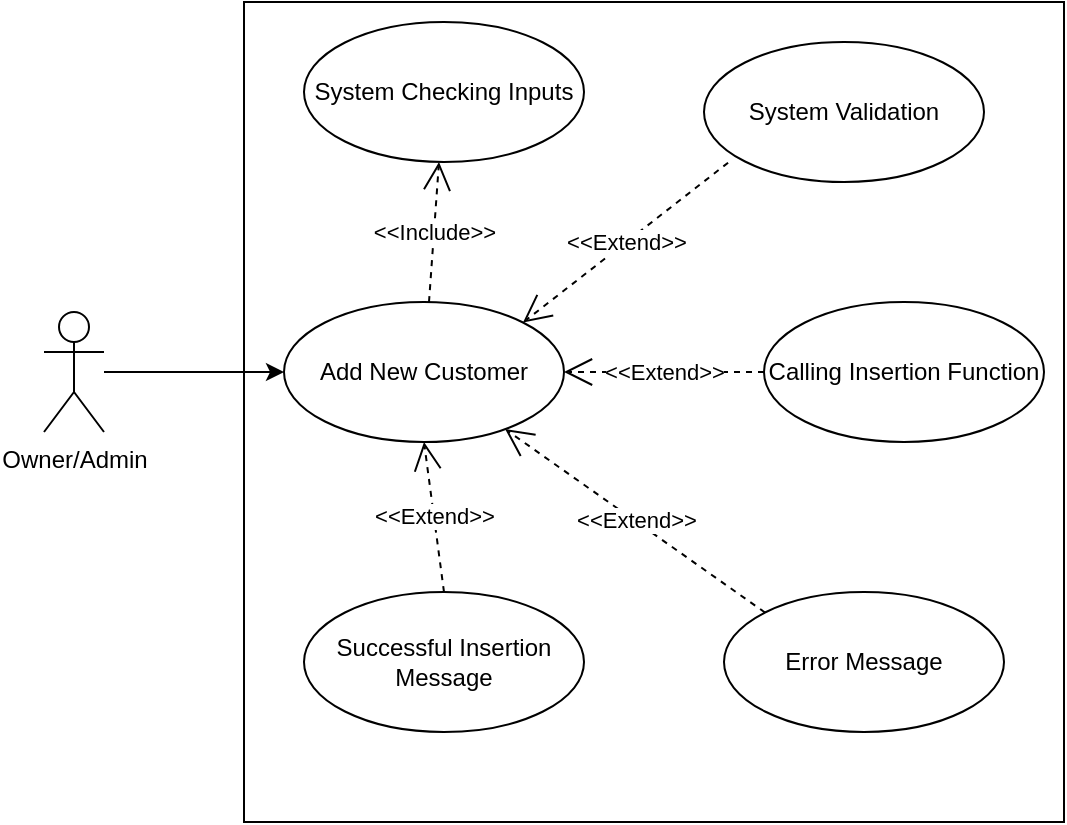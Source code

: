 <mxfile version="22.1.5" type="device" pages="5">
  <diagram name="Add Customer" id="yTBnHWJTKA_u_PjYK0fe">
    <mxGraphModel dx="1060" dy="570" grid="1" gridSize="10" guides="1" tooltips="1" connect="1" arrows="1" fold="1" page="1" pageScale="1" pageWidth="1100" pageHeight="850" math="0" shadow="0">
      <root>
        <mxCell id="0" />
        <mxCell id="1" parent="0" />
        <mxCell id="Q5OW2qCF10fPnXznPesb-1" value="" style="whiteSpace=wrap;html=1;aspect=fixed;fillColor=none;strokeColor=default;" vertex="1" parent="1">
          <mxGeometry x="240" y="60" width="410" height="410" as="geometry" />
        </mxCell>
        <mxCell id="Q5OW2qCF10fPnXznPesb-12" style="edgeStyle=orthogonalEdgeStyle;rounded=0;orthogonalLoop=1;jettySize=auto;html=1;" edge="1" parent="1" source="Q5OW2qCF10fPnXznPesb-2" target="Q5OW2qCF10fPnXznPesb-3">
          <mxGeometry relative="1" as="geometry" />
        </mxCell>
        <mxCell id="Q5OW2qCF10fPnXznPesb-2" value="Owner/Admin" style="shape=umlActor;verticalLabelPosition=bottom;verticalAlign=top;html=1;" vertex="1" parent="1">
          <mxGeometry x="140" y="215" width="30" height="60" as="geometry" />
        </mxCell>
        <mxCell id="Q5OW2qCF10fPnXznPesb-3" value="Add New Customer" style="ellipse;whiteSpace=wrap;html=1;" vertex="1" parent="1">
          <mxGeometry x="260" y="210" width="140" height="70" as="geometry" />
        </mxCell>
        <mxCell id="Q5OW2qCF10fPnXznPesb-4" value="Successful Insertion Message" style="ellipse;whiteSpace=wrap;html=1;" vertex="1" parent="1">
          <mxGeometry x="270" y="355" width="140" height="70" as="geometry" />
        </mxCell>
        <mxCell id="Q5OW2qCF10fPnXznPesb-5" value="Error Message" style="ellipse;whiteSpace=wrap;html=1;" vertex="1" parent="1">
          <mxGeometry x="480" y="355" width="140" height="70" as="geometry" />
        </mxCell>
        <mxCell id="Q5OW2qCF10fPnXznPesb-6" value="Calling Insertion Function" style="ellipse;whiteSpace=wrap;html=1;" vertex="1" parent="1">
          <mxGeometry x="500" y="210" width="140" height="70" as="geometry" />
        </mxCell>
        <mxCell id="Q5OW2qCF10fPnXznPesb-7" value="System Checking Inputs" style="ellipse;whiteSpace=wrap;html=1;" vertex="1" parent="1">
          <mxGeometry x="270" y="70" width="140" height="70" as="geometry" />
        </mxCell>
        <mxCell id="Q5OW2qCF10fPnXznPesb-8" value="System Validation" style="ellipse;whiteSpace=wrap;html=1;" vertex="1" parent="1">
          <mxGeometry x="470" y="80" width="140" height="70" as="geometry" />
        </mxCell>
        <mxCell id="Q5OW2qCF10fPnXznPesb-9" value="&amp;lt;&amp;lt;Include&amp;gt;&amp;gt;" style="endArrow=open;endSize=12;dashed=1;html=1;rounded=0;" edge="1" parent="1" source="Q5OW2qCF10fPnXznPesb-3" target="Q5OW2qCF10fPnXznPesb-7">
          <mxGeometry width="160" relative="1" as="geometry">
            <mxPoint x="500" y="150" as="sourcePoint" />
            <mxPoint x="340" y="150" as="targetPoint" />
          </mxGeometry>
        </mxCell>
        <mxCell id="Q5OW2qCF10fPnXznPesb-10" value="&amp;lt;&amp;lt;Extend&amp;gt;&amp;gt;" style="endArrow=open;endSize=12;dashed=1;html=1;rounded=0;entryX=1;entryY=0;entryDx=0;entryDy=0;exitX=0.086;exitY=0.862;exitDx=0;exitDy=0;exitPerimeter=0;" edge="1" parent="1" source="Q5OW2qCF10fPnXznPesb-8" target="Q5OW2qCF10fPnXznPesb-3">
          <mxGeometry width="160" relative="1" as="geometry">
            <mxPoint x="350" y="215" as="sourcePoint" />
            <mxPoint x="350" y="160" as="targetPoint" />
          </mxGeometry>
        </mxCell>
        <mxCell id="Q5OW2qCF10fPnXznPesb-11" value="&amp;lt;&amp;lt;Extend&amp;gt;&amp;gt;" style="endArrow=open;endSize=12;dashed=1;html=1;rounded=0;exitX=0;exitY=0.5;exitDx=0;exitDy=0;" edge="1" parent="1" source="Q5OW2qCF10fPnXznPesb-6" target="Q5OW2qCF10fPnXznPesb-3">
          <mxGeometry width="160" relative="1" as="geometry">
            <mxPoint x="492" y="150" as="sourcePoint" />
            <mxPoint x="410" y="240" as="targetPoint" />
          </mxGeometry>
        </mxCell>
        <mxCell id="Q5OW2qCF10fPnXznPesb-13" value="&amp;lt;&amp;lt;Extend&amp;gt;&amp;gt;" style="endArrow=open;endSize=12;dashed=1;html=1;rounded=0;exitX=0;exitY=0;exitDx=0;exitDy=0;" edge="1" parent="1" source="Q5OW2qCF10fPnXznPesb-5" target="Q5OW2qCF10fPnXznPesb-3">
          <mxGeometry width="160" relative="1" as="geometry">
            <mxPoint x="492" y="150" as="sourcePoint" />
            <mxPoint x="389" y="230" as="targetPoint" />
          </mxGeometry>
        </mxCell>
        <mxCell id="Q5OW2qCF10fPnXznPesb-14" value="&amp;lt;&amp;lt;Extend&amp;gt;&amp;gt;" style="endArrow=open;endSize=12;dashed=1;html=1;rounded=0;entryX=0.5;entryY=1;entryDx=0;entryDy=0;exitX=0.5;exitY=0;exitDx=0;exitDy=0;" edge="1" parent="1" source="Q5OW2qCF10fPnXznPesb-4" target="Q5OW2qCF10fPnXznPesb-3">
          <mxGeometry width="160" relative="1" as="geometry">
            <mxPoint x="502" y="160" as="sourcePoint" />
            <mxPoint x="399" y="240" as="targetPoint" />
          </mxGeometry>
        </mxCell>
      </root>
    </mxGraphModel>
  </diagram>
  <diagram name="Modify Customer" id="5jCCq6QlvNcepWptNSjZ">
    <mxGraphModel dx="873" dy="469" grid="1" gridSize="10" guides="1" tooltips="1" connect="1" arrows="1" fold="1" page="1" pageScale="1" pageWidth="1100" pageHeight="850" math="0" shadow="0">
      <root>
        <mxCell id="qmGypnQEwG-DnGRrSVPr-0" />
        <mxCell id="qmGypnQEwG-DnGRrSVPr-1" parent="qmGypnQEwG-DnGRrSVPr-0" />
        <mxCell id="qmGypnQEwG-DnGRrSVPr-2" value="" style="whiteSpace=wrap;html=1;aspect=fixed;fillColor=none;strokeColor=default;" vertex="1" parent="qmGypnQEwG-DnGRrSVPr-1">
          <mxGeometry x="240" y="60" width="410" height="410" as="geometry" />
        </mxCell>
        <mxCell id="qmGypnQEwG-DnGRrSVPr-3" style="edgeStyle=orthogonalEdgeStyle;rounded=0;orthogonalLoop=1;jettySize=auto;html=1;" edge="1" parent="qmGypnQEwG-DnGRrSVPr-1" source="qmGypnQEwG-DnGRrSVPr-4" target="qmGypnQEwG-DnGRrSVPr-5">
          <mxGeometry relative="1" as="geometry" />
        </mxCell>
        <mxCell id="qmGypnQEwG-DnGRrSVPr-4" value="Owner/Admin" style="shape=umlActor;verticalLabelPosition=bottom;verticalAlign=top;html=1;" vertex="1" parent="qmGypnQEwG-DnGRrSVPr-1">
          <mxGeometry x="140" y="215" width="30" height="60" as="geometry" />
        </mxCell>
        <mxCell id="qmGypnQEwG-DnGRrSVPr-5" value="Modify Customer" style="ellipse;whiteSpace=wrap;html=1;" vertex="1" parent="qmGypnQEwG-DnGRrSVPr-1">
          <mxGeometry x="260" y="210" width="140" height="70" as="geometry" />
        </mxCell>
        <mxCell id="qmGypnQEwG-DnGRrSVPr-6" value="Successful Editing Message" style="ellipse;whiteSpace=wrap;html=1;" vertex="1" parent="qmGypnQEwG-DnGRrSVPr-1">
          <mxGeometry x="270" y="355" width="140" height="70" as="geometry" />
        </mxCell>
        <mxCell id="qmGypnQEwG-DnGRrSVPr-7" value="Error Message" style="ellipse;whiteSpace=wrap;html=1;" vertex="1" parent="qmGypnQEwG-DnGRrSVPr-1">
          <mxGeometry x="480" y="355" width="140" height="70" as="geometry" />
        </mxCell>
        <mxCell id="qmGypnQEwG-DnGRrSVPr-8" value="Calling Editing Function" style="ellipse;whiteSpace=wrap;html=1;" vertex="1" parent="qmGypnQEwG-DnGRrSVPr-1">
          <mxGeometry x="500" y="210" width="140" height="70" as="geometry" />
        </mxCell>
        <mxCell id="qmGypnQEwG-DnGRrSVPr-9" value="System Checking Inputs" style="ellipse;whiteSpace=wrap;html=1;" vertex="1" parent="qmGypnQEwG-DnGRrSVPr-1">
          <mxGeometry x="270" y="70" width="140" height="70" as="geometry" />
        </mxCell>
        <mxCell id="qmGypnQEwG-DnGRrSVPr-10" value="System Validation" style="ellipse;whiteSpace=wrap;html=1;" vertex="1" parent="qmGypnQEwG-DnGRrSVPr-1">
          <mxGeometry x="470" y="80" width="140" height="70" as="geometry" />
        </mxCell>
        <mxCell id="qmGypnQEwG-DnGRrSVPr-11" value="&amp;lt;&amp;lt;Include&amp;gt;&amp;gt;" style="endArrow=open;endSize=12;dashed=1;html=1;rounded=0;" edge="1" parent="qmGypnQEwG-DnGRrSVPr-1" source="qmGypnQEwG-DnGRrSVPr-5" target="qmGypnQEwG-DnGRrSVPr-9">
          <mxGeometry width="160" relative="1" as="geometry">
            <mxPoint x="500" y="150" as="sourcePoint" />
            <mxPoint x="340" y="150" as="targetPoint" />
          </mxGeometry>
        </mxCell>
        <mxCell id="qmGypnQEwG-DnGRrSVPr-12" value="&amp;lt;&amp;lt;Extend&amp;gt;&amp;gt;" style="endArrow=open;endSize=12;dashed=1;html=1;rounded=0;entryX=1;entryY=0;entryDx=0;entryDy=0;exitX=0.086;exitY=0.862;exitDx=0;exitDy=0;exitPerimeter=0;" edge="1" parent="qmGypnQEwG-DnGRrSVPr-1" source="qmGypnQEwG-DnGRrSVPr-10" target="qmGypnQEwG-DnGRrSVPr-5">
          <mxGeometry width="160" relative="1" as="geometry">
            <mxPoint x="350" y="215" as="sourcePoint" />
            <mxPoint x="350" y="160" as="targetPoint" />
          </mxGeometry>
        </mxCell>
        <mxCell id="qmGypnQEwG-DnGRrSVPr-13" value="&amp;lt;&amp;lt;Extend&amp;gt;&amp;gt;" style="endArrow=open;endSize=12;dashed=1;html=1;rounded=0;exitX=0;exitY=0.5;exitDx=0;exitDy=0;" edge="1" parent="qmGypnQEwG-DnGRrSVPr-1" source="qmGypnQEwG-DnGRrSVPr-8" target="qmGypnQEwG-DnGRrSVPr-5">
          <mxGeometry width="160" relative="1" as="geometry">
            <mxPoint x="492" y="150" as="sourcePoint" />
            <mxPoint x="410" y="240" as="targetPoint" />
          </mxGeometry>
        </mxCell>
        <mxCell id="qmGypnQEwG-DnGRrSVPr-14" value="&amp;lt;&amp;lt;Extend&amp;gt;&amp;gt;" style="endArrow=open;endSize=12;dashed=1;html=1;rounded=0;exitX=0;exitY=0;exitDx=0;exitDy=0;" edge="1" parent="qmGypnQEwG-DnGRrSVPr-1" source="qmGypnQEwG-DnGRrSVPr-7" target="qmGypnQEwG-DnGRrSVPr-5">
          <mxGeometry width="160" relative="1" as="geometry">
            <mxPoint x="492" y="150" as="sourcePoint" />
            <mxPoint x="389" y="230" as="targetPoint" />
          </mxGeometry>
        </mxCell>
        <mxCell id="qmGypnQEwG-DnGRrSVPr-15" value="&amp;lt;&amp;lt;Extend&amp;gt;&amp;gt;" style="endArrow=open;endSize=12;dashed=1;html=1;rounded=0;entryX=0.5;entryY=1;entryDx=0;entryDy=0;exitX=0.5;exitY=0;exitDx=0;exitDy=0;" edge="1" parent="qmGypnQEwG-DnGRrSVPr-1" source="qmGypnQEwG-DnGRrSVPr-6" target="qmGypnQEwG-DnGRrSVPr-5">
          <mxGeometry width="160" relative="1" as="geometry">
            <mxPoint x="502" y="160" as="sourcePoint" />
            <mxPoint x="399" y="240" as="targetPoint" />
          </mxGeometry>
        </mxCell>
      </root>
    </mxGraphModel>
  </diagram>
  <diagram name="Remove Customer" id="nAbFDOhm2sI3lqlyE7MI">
    <mxGraphModel dx="1060" dy="570" grid="1" gridSize="10" guides="1" tooltips="1" connect="1" arrows="1" fold="1" page="1" pageScale="1" pageWidth="1100" pageHeight="850" math="0" shadow="0">
      <root>
        <mxCell id="KbdfaKuHcUSB70Pp0mJX-0" />
        <mxCell id="KbdfaKuHcUSB70Pp0mJX-1" parent="KbdfaKuHcUSB70Pp0mJX-0" />
        <mxCell id="KbdfaKuHcUSB70Pp0mJX-2" value="" style="whiteSpace=wrap;html=1;aspect=fixed;fillColor=none;strokeColor=default;" vertex="1" parent="KbdfaKuHcUSB70Pp0mJX-1">
          <mxGeometry x="240" y="60" width="410" height="410" as="geometry" />
        </mxCell>
        <mxCell id="KbdfaKuHcUSB70Pp0mJX-3" style="edgeStyle=orthogonalEdgeStyle;rounded=0;orthogonalLoop=1;jettySize=auto;html=1;" edge="1" parent="KbdfaKuHcUSB70Pp0mJX-1" source="KbdfaKuHcUSB70Pp0mJX-4" target="KbdfaKuHcUSB70Pp0mJX-5">
          <mxGeometry relative="1" as="geometry" />
        </mxCell>
        <mxCell id="KbdfaKuHcUSB70Pp0mJX-4" value="Owner/Admin" style="shape=umlActor;verticalLabelPosition=bottom;verticalAlign=top;html=1;" vertex="1" parent="KbdfaKuHcUSB70Pp0mJX-1">
          <mxGeometry x="140" y="215" width="30" height="60" as="geometry" />
        </mxCell>
        <mxCell id="KbdfaKuHcUSB70Pp0mJX-5" value="Remove Customer" style="ellipse;whiteSpace=wrap;html=1;" vertex="1" parent="KbdfaKuHcUSB70Pp0mJX-1">
          <mxGeometry x="260" y="210" width="140" height="70" as="geometry" />
        </mxCell>
        <mxCell id="KbdfaKuHcUSB70Pp0mJX-6" value="Successful Deleltion Message" style="ellipse;whiteSpace=wrap;html=1;" vertex="1" parent="KbdfaKuHcUSB70Pp0mJX-1">
          <mxGeometry x="260" y="380" width="140" height="70" as="geometry" />
        </mxCell>
        <mxCell id="KbdfaKuHcUSB70Pp0mJX-7" value="Error Message" style="ellipse;whiteSpace=wrap;html=1;" vertex="1" parent="KbdfaKuHcUSB70Pp0mJX-1">
          <mxGeometry x="460" y="380" width="140" height="70" as="geometry" />
        </mxCell>
        <mxCell id="KbdfaKuHcUSB70Pp0mJX-8" value="Calling Deleting Function" style="ellipse;whiteSpace=wrap;html=1;" vertex="1" parent="KbdfaKuHcUSB70Pp0mJX-1">
          <mxGeometry x="500" y="190" width="140" height="70" as="geometry" />
        </mxCell>
        <mxCell id="KbdfaKuHcUSB70Pp0mJX-9" value="System Checking Inputs" style="ellipse;whiteSpace=wrap;html=1;" vertex="1" parent="KbdfaKuHcUSB70Pp0mJX-1">
          <mxGeometry x="270" y="70" width="140" height="70" as="geometry" />
        </mxCell>
        <mxCell id="KbdfaKuHcUSB70Pp0mJX-10" value="System Validation" style="ellipse;whiteSpace=wrap;html=1;" vertex="1" parent="KbdfaKuHcUSB70Pp0mJX-1">
          <mxGeometry x="480" y="70" width="140" height="70" as="geometry" />
        </mxCell>
        <mxCell id="KbdfaKuHcUSB70Pp0mJX-11" value="&amp;lt;&amp;lt;Include&amp;gt;&amp;gt;" style="endArrow=open;endSize=12;dashed=1;html=1;rounded=0;" edge="1" parent="KbdfaKuHcUSB70Pp0mJX-1" source="KbdfaKuHcUSB70Pp0mJX-5" target="KbdfaKuHcUSB70Pp0mJX-9">
          <mxGeometry width="160" relative="1" as="geometry">
            <mxPoint x="500" y="150" as="sourcePoint" />
            <mxPoint x="340" y="150" as="targetPoint" />
          </mxGeometry>
        </mxCell>
        <mxCell id="KbdfaKuHcUSB70Pp0mJX-12" value="&amp;lt;&amp;lt;Extend&amp;gt;&amp;gt;" style="endArrow=open;endSize=12;dashed=1;html=1;rounded=0;entryX=1;entryY=0;entryDx=0;entryDy=0;exitX=0.086;exitY=0.862;exitDx=0;exitDy=0;exitPerimeter=0;" edge="1" parent="KbdfaKuHcUSB70Pp0mJX-1" source="KbdfaKuHcUSB70Pp0mJX-10" target="KbdfaKuHcUSB70Pp0mJX-5">
          <mxGeometry width="160" relative="1" as="geometry">
            <mxPoint x="350" y="215" as="sourcePoint" />
            <mxPoint x="350" y="160" as="targetPoint" />
          </mxGeometry>
        </mxCell>
        <mxCell id="KbdfaKuHcUSB70Pp0mJX-13" value="&amp;lt;&amp;lt;Extend&amp;gt;&amp;gt;" style="endArrow=open;endSize=12;dashed=1;html=1;rounded=0;exitX=0;exitY=0.5;exitDx=0;exitDy=0;" edge="1" parent="KbdfaKuHcUSB70Pp0mJX-1" source="KbdfaKuHcUSB70Pp0mJX-8" target="KbdfaKuHcUSB70Pp0mJX-5">
          <mxGeometry width="160" relative="1" as="geometry">
            <mxPoint x="492" y="150" as="sourcePoint" />
            <mxPoint x="410" y="240" as="targetPoint" />
          </mxGeometry>
        </mxCell>
        <mxCell id="KbdfaKuHcUSB70Pp0mJX-14" value="&amp;lt;&amp;lt;Extend&amp;gt;&amp;gt;" style="endArrow=open;endSize=12;dashed=1;html=1;rounded=0;exitX=0;exitY=0;exitDx=0;exitDy=0;" edge="1" parent="KbdfaKuHcUSB70Pp0mJX-1" source="KbdfaKuHcUSB70Pp0mJX-7" target="KbdfaKuHcUSB70Pp0mJX-5">
          <mxGeometry width="160" relative="1" as="geometry">
            <mxPoint x="492" y="150" as="sourcePoint" />
            <mxPoint x="389" y="230" as="targetPoint" />
          </mxGeometry>
        </mxCell>
        <mxCell id="KbdfaKuHcUSB70Pp0mJX-15" value="&amp;lt;&amp;lt;Extend&amp;gt;&amp;gt;" style="endArrow=open;endSize=12;dashed=1;html=1;rounded=0;entryX=0.5;entryY=1;entryDx=0;entryDy=0;exitX=0.5;exitY=0;exitDx=0;exitDy=0;" edge="1" parent="KbdfaKuHcUSB70Pp0mJX-1" source="KbdfaKuHcUSB70Pp0mJX-6" target="KbdfaKuHcUSB70Pp0mJX-5">
          <mxGeometry width="160" relative="1" as="geometry">
            <mxPoint x="502" y="160" as="sourcePoint" />
            <mxPoint x="399" y="240" as="targetPoint" />
          </mxGeometry>
        </mxCell>
        <mxCell id="h75atMXM1YhnPhtVtQPT-0" value="Confirmation Message" style="ellipse;whiteSpace=wrap;html=1;" vertex="1" parent="KbdfaKuHcUSB70Pp0mJX-1">
          <mxGeometry x="492" y="280" width="140" height="70" as="geometry" />
        </mxCell>
        <mxCell id="h75atMXM1YhnPhtVtQPT-1" value="&amp;lt;&amp;lt;Extend&amp;gt;&amp;gt;" style="endArrow=open;endSize=12;dashed=1;html=1;rounded=0;exitX=0;exitY=0.5;exitDx=0;exitDy=0;entryX=0.923;entryY=0.772;entryDx=0;entryDy=0;entryPerimeter=0;" edge="1" parent="KbdfaKuHcUSB70Pp0mJX-1" source="h75atMXM1YhnPhtVtQPT-0" target="KbdfaKuHcUSB70Pp0mJX-5">
          <mxGeometry width="160" relative="1" as="geometry">
            <mxPoint x="484" y="240" as="sourcePoint" />
            <mxPoint x="390" y="327" as="targetPoint" />
          </mxGeometry>
        </mxCell>
      </root>
    </mxGraphModel>
  </diagram>
  <diagram name="Show Customer" id="PFWZCr1sxLasgaIq8HBq">
    <mxGraphModel dx="873" dy="469" grid="1" gridSize="10" guides="1" tooltips="1" connect="1" arrows="1" fold="1" page="1" pageScale="1" pageWidth="1100" pageHeight="850" math="0" shadow="0">
      <root>
        <mxCell id="dESsBKoA4fLgDPKlcfKF-0" />
        <mxCell id="dESsBKoA4fLgDPKlcfKF-1" parent="dESsBKoA4fLgDPKlcfKF-0" />
        <mxCell id="dESsBKoA4fLgDPKlcfKF-2" value="" style="whiteSpace=wrap;html=1;aspect=fixed;fillColor=none;strokeColor=default;" vertex="1" parent="dESsBKoA4fLgDPKlcfKF-1">
          <mxGeometry x="240" y="60" width="410" height="410" as="geometry" />
        </mxCell>
        <mxCell id="dESsBKoA4fLgDPKlcfKF-3" style="edgeStyle=orthogonalEdgeStyle;rounded=0;orthogonalLoop=1;jettySize=auto;html=1;" edge="1" parent="dESsBKoA4fLgDPKlcfKF-1" source="dESsBKoA4fLgDPKlcfKF-4" target="dESsBKoA4fLgDPKlcfKF-5">
          <mxGeometry relative="1" as="geometry" />
        </mxCell>
        <mxCell id="dESsBKoA4fLgDPKlcfKF-4" value="Owner/Admin" style="shape=umlActor;verticalLabelPosition=bottom;verticalAlign=top;html=1;" vertex="1" parent="dESsBKoA4fLgDPKlcfKF-1">
          <mxGeometry x="140" y="215" width="30" height="60" as="geometry" />
        </mxCell>
        <mxCell id="dESsBKoA4fLgDPKlcfKF-5" value="Show Customer" style="ellipse;whiteSpace=wrap;html=1;" vertex="1" parent="dESsBKoA4fLgDPKlcfKF-1">
          <mxGeometry x="260" y="210" width="140" height="70" as="geometry" />
        </mxCell>
        <mxCell id="dESsBKoA4fLgDPKlcfKF-6" value="Successful Retrivring of data" style="ellipse;whiteSpace=wrap;html=1;" vertex="1" parent="dESsBKoA4fLgDPKlcfKF-1">
          <mxGeometry x="260" y="380" width="140" height="70" as="geometry" />
        </mxCell>
        <mxCell id="dESsBKoA4fLgDPKlcfKF-7" value="Error Message" style="ellipse;whiteSpace=wrap;html=1;" vertex="1" parent="dESsBKoA4fLgDPKlcfKF-1">
          <mxGeometry x="480" y="380" width="140" height="70" as="geometry" />
        </mxCell>
        <mxCell id="dESsBKoA4fLgDPKlcfKF-8" value="Calling Retrive Function" style="ellipse;whiteSpace=wrap;html=1;" vertex="1" parent="dESsBKoA4fLgDPKlcfKF-1">
          <mxGeometry x="490" y="215" width="140" height="70" as="geometry" />
        </mxCell>
        <mxCell id="dESsBKoA4fLgDPKlcfKF-9" value="System Checking Inputs" style="ellipse;whiteSpace=wrap;html=1;" vertex="1" parent="dESsBKoA4fLgDPKlcfKF-1">
          <mxGeometry x="270" y="70" width="140" height="70" as="geometry" />
        </mxCell>
        <mxCell id="dESsBKoA4fLgDPKlcfKF-10" value="System Validation" style="ellipse;whiteSpace=wrap;html=1;" vertex="1" parent="dESsBKoA4fLgDPKlcfKF-1">
          <mxGeometry x="480" y="70" width="140" height="70" as="geometry" />
        </mxCell>
        <mxCell id="dESsBKoA4fLgDPKlcfKF-11" value="&amp;lt;&amp;lt;Include&amp;gt;&amp;gt;" style="endArrow=open;endSize=12;dashed=1;html=1;rounded=0;" edge="1" parent="dESsBKoA4fLgDPKlcfKF-1" source="dESsBKoA4fLgDPKlcfKF-5" target="dESsBKoA4fLgDPKlcfKF-9">
          <mxGeometry width="160" relative="1" as="geometry">
            <mxPoint x="500" y="150" as="sourcePoint" />
            <mxPoint x="340" y="150" as="targetPoint" />
          </mxGeometry>
        </mxCell>
        <mxCell id="dESsBKoA4fLgDPKlcfKF-12" value="&amp;lt;&amp;lt;Extend&amp;gt;&amp;gt;" style="endArrow=open;endSize=12;dashed=1;html=1;rounded=0;entryX=1;entryY=0;entryDx=0;entryDy=0;exitX=0.086;exitY=0.862;exitDx=0;exitDy=0;exitPerimeter=0;" edge="1" parent="dESsBKoA4fLgDPKlcfKF-1" source="dESsBKoA4fLgDPKlcfKF-10" target="dESsBKoA4fLgDPKlcfKF-5">
          <mxGeometry width="160" relative="1" as="geometry">
            <mxPoint x="350" y="215" as="sourcePoint" />
            <mxPoint x="350" y="160" as="targetPoint" />
          </mxGeometry>
        </mxCell>
        <mxCell id="dESsBKoA4fLgDPKlcfKF-13" value="&amp;lt;&amp;lt;Extend&amp;gt;&amp;gt;" style="endArrow=open;endSize=12;dashed=1;html=1;rounded=0;exitX=0;exitY=0.5;exitDx=0;exitDy=0;" edge="1" parent="dESsBKoA4fLgDPKlcfKF-1" source="dESsBKoA4fLgDPKlcfKF-8" target="dESsBKoA4fLgDPKlcfKF-5">
          <mxGeometry width="160" relative="1" as="geometry">
            <mxPoint x="492" y="150" as="sourcePoint" />
            <mxPoint x="410" y="240" as="targetPoint" />
          </mxGeometry>
        </mxCell>
        <mxCell id="dESsBKoA4fLgDPKlcfKF-14" value="&amp;lt;&amp;lt;Extend&amp;gt;&amp;gt;" style="endArrow=open;endSize=12;dashed=1;html=1;rounded=0;exitX=0;exitY=0;exitDx=0;exitDy=0;" edge="1" parent="dESsBKoA4fLgDPKlcfKF-1" source="dESsBKoA4fLgDPKlcfKF-7" target="dESsBKoA4fLgDPKlcfKF-5">
          <mxGeometry width="160" relative="1" as="geometry">
            <mxPoint x="492" y="150" as="sourcePoint" />
            <mxPoint x="389" y="230" as="targetPoint" />
          </mxGeometry>
        </mxCell>
        <mxCell id="dESsBKoA4fLgDPKlcfKF-15" value="&amp;lt;&amp;lt;Extend&amp;gt;&amp;gt;" style="endArrow=open;endSize=12;dashed=1;html=1;rounded=0;entryX=0.5;entryY=1;entryDx=0;entryDy=0;exitX=0.5;exitY=0;exitDx=0;exitDy=0;" edge="1" parent="dESsBKoA4fLgDPKlcfKF-1" source="dESsBKoA4fLgDPKlcfKF-6" target="dESsBKoA4fLgDPKlcfKF-5">
          <mxGeometry width="160" relative="1" as="geometry">
            <mxPoint x="502" y="160" as="sourcePoint" />
            <mxPoint x="399" y="240" as="targetPoint" />
          </mxGeometry>
        </mxCell>
      </root>
    </mxGraphModel>
  </diagram>
  <diagram name="Show Customers" id="kS9FJUZ3cUJ6YXeTjK3m">
    <mxGraphModel dx="873" dy="469" grid="1" gridSize="10" guides="1" tooltips="1" connect="1" arrows="1" fold="1" page="1" pageScale="1" pageWidth="1100" pageHeight="850" math="0" shadow="0">
      <root>
        <mxCell id="ON_0SEMOUqZHZZJcWiwp-0" />
        <mxCell id="ON_0SEMOUqZHZZJcWiwp-1" parent="ON_0SEMOUqZHZZJcWiwp-0" />
        <mxCell id="ON_0SEMOUqZHZZJcWiwp-2" value="" style="whiteSpace=wrap;html=1;aspect=fixed;fillColor=none;strokeColor=default;" vertex="1" parent="ON_0SEMOUqZHZZJcWiwp-1">
          <mxGeometry x="240" y="60" width="350" height="350" as="geometry" />
        </mxCell>
        <mxCell id="ON_0SEMOUqZHZZJcWiwp-3" style="edgeStyle=orthogonalEdgeStyle;rounded=0;orthogonalLoop=1;jettySize=auto;html=1;" edge="1" parent="ON_0SEMOUqZHZZJcWiwp-1" source="ON_0SEMOUqZHZZJcWiwp-4" target="ON_0SEMOUqZHZZJcWiwp-5">
          <mxGeometry relative="1" as="geometry">
            <Array as="points">
              <mxPoint x="280" y="250" />
            </Array>
          </mxGeometry>
        </mxCell>
        <mxCell id="ON_0SEMOUqZHZZJcWiwp-4" value="Owner/Admin" style="shape=umlActor;verticalLabelPosition=bottom;verticalAlign=top;html=1;" vertex="1" parent="ON_0SEMOUqZHZZJcWiwp-1">
          <mxGeometry x="140" y="215" width="30" height="60" as="geometry" />
        </mxCell>
        <mxCell id="ON_0SEMOUqZHZZJcWiwp-5" value="Show Customers" style="ellipse;whiteSpace=wrap;html=1;" vertex="1" parent="ON_0SEMOUqZHZZJcWiwp-1">
          <mxGeometry x="260" y="290" width="140" height="70" as="geometry" />
        </mxCell>
        <mxCell id="ON_0SEMOUqZHZZJcWiwp-11" value="&amp;lt;&amp;lt;Include&amp;gt;&amp;gt;" style="endArrow=open;endSize=12;dashed=1;html=1;rounded=0;entryX=0.449;entryY=1.018;entryDx=0;entryDy=0;entryPerimeter=0;" edge="1" parent="ON_0SEMOUqZHZZJcWiwp-1" source="ON_0SEMOUqZHZZJcWiwp-5" target="sElvOkw_4TGeCDA7NfaW-2">
          <mxGeometry width="160" relative="1" as="geometry">
            <mxPoint x="500" y="150" as="sourcePoint" />
            <mxPoint x="337.502" y="139.978" as="targetPoint" />
          </mxGeometry>
        </mxCell>
        <mxCell id="sElvOkw_4TGeCDA7NfaW-2" value="Retrivel data Function" style="ellipse;whiteSpace=wrap;html=1;" vertex="1" parent="ON_0SEMOUqZHZZJcWiwp-1">
          <mxGeometry x="270" y="130" width="140" height="70" as="geometry" />
        </mxCell>
        <mxCell id="sElvOkw_4TGeCDA7NfaW-3" value="Recalling Columns names" style="ellipse;whiteSpace=wrap;html=1;" vertex="1" parent="ON_0SEMOUqZHZZJcWiwp-1">
          <mxGeometry x="440" y="215" width="140" height="70" as="geometry" />
        </mxCell>
        <mxCell id="sElvOkw_4TGeCDA7NfaW-4" value="&amp;lt;&amp;lt;Include&amp;gt;&amp;gt;" style="endArrow=open;endSize=12;dashed=1;html=1;rounded=0;entryX=0;entryY=0.5;entryDx=0;entryDy=0;exitX=1.001;exitY=0.408;exitDx=0;exitDy=0;exitPerimeter=0;" edge="1" parent="ON_0SEMOUqZHZZJcWiwp-1" source="ON_0SEMOUqZHZZJcWiwp-5" target="sElvOkw_4TGeCDA7NfaW-3">
          <mxGeometry width="160" relative="1" as="geometry">
            <mxPoint x="340" y="310" as="sourcePoint" />
            <mxPoint x="343" y="181" as="targetPoint" />
          </mxGeometry>
        </mxCell>
      </root>
    </mxGraphModel>
  </diagram>
</mxfile>
